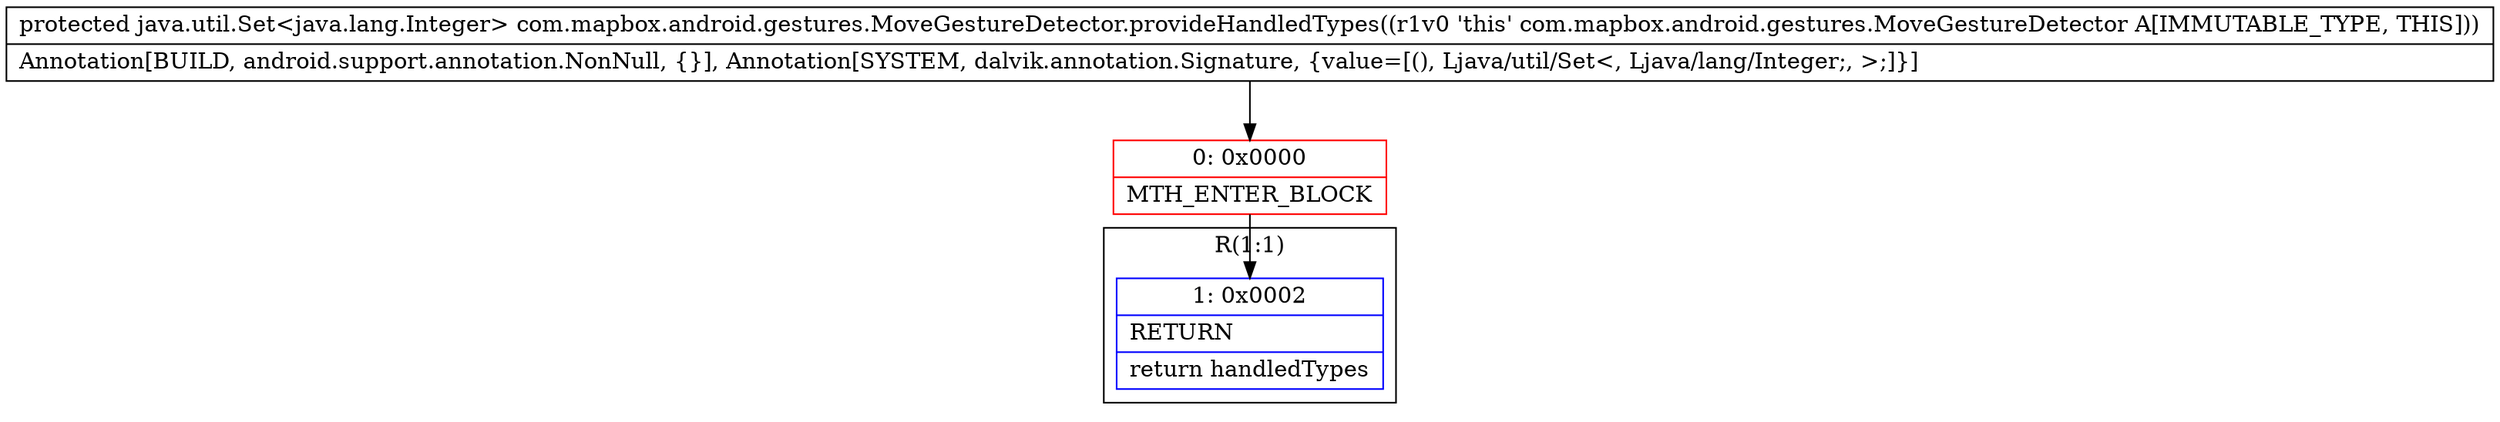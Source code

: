 digraph "CFG forcom.mapbox.android.gestures.MoveGestureDetector.provideHandledTypes()Ljava\/util\/Set;" {
subgraph cluster_Region_1850467392 {
label = "R(1:1)";
node [shape=record,color=blue];
Node_1 [shape=record,label="{1\:\ 0x0002|RETURN\l|return handledTypes\l}"];
}
Node_0 [shape=record,color=red,label="{0\:\ 0x0000|MTH_ENTER_BLOCK\l}"];
MethodNode[shape=record,label="{protected java.util.Set\<java.lang.Integer\> com.mapbox.android.gestures.MoveGestureDetector.provideHandledTypes((r1v0 'this' com.mapbox.android.gestures.MoveGestureDetector A[IMMUTABLE_TYPE, THIS]))  | Annotation[BUILD, android.support.annotation.NonNull, \{\}], Annotation[SYSTEM, dalvik.annotation.Signature, \{value=[(), Ljava\/util\/Set\<, Ljava\/lang\/Integer;, \>;]\}]\l}"];
MethodNode -> Node_0;
Node_0 -> Node_1;
}

